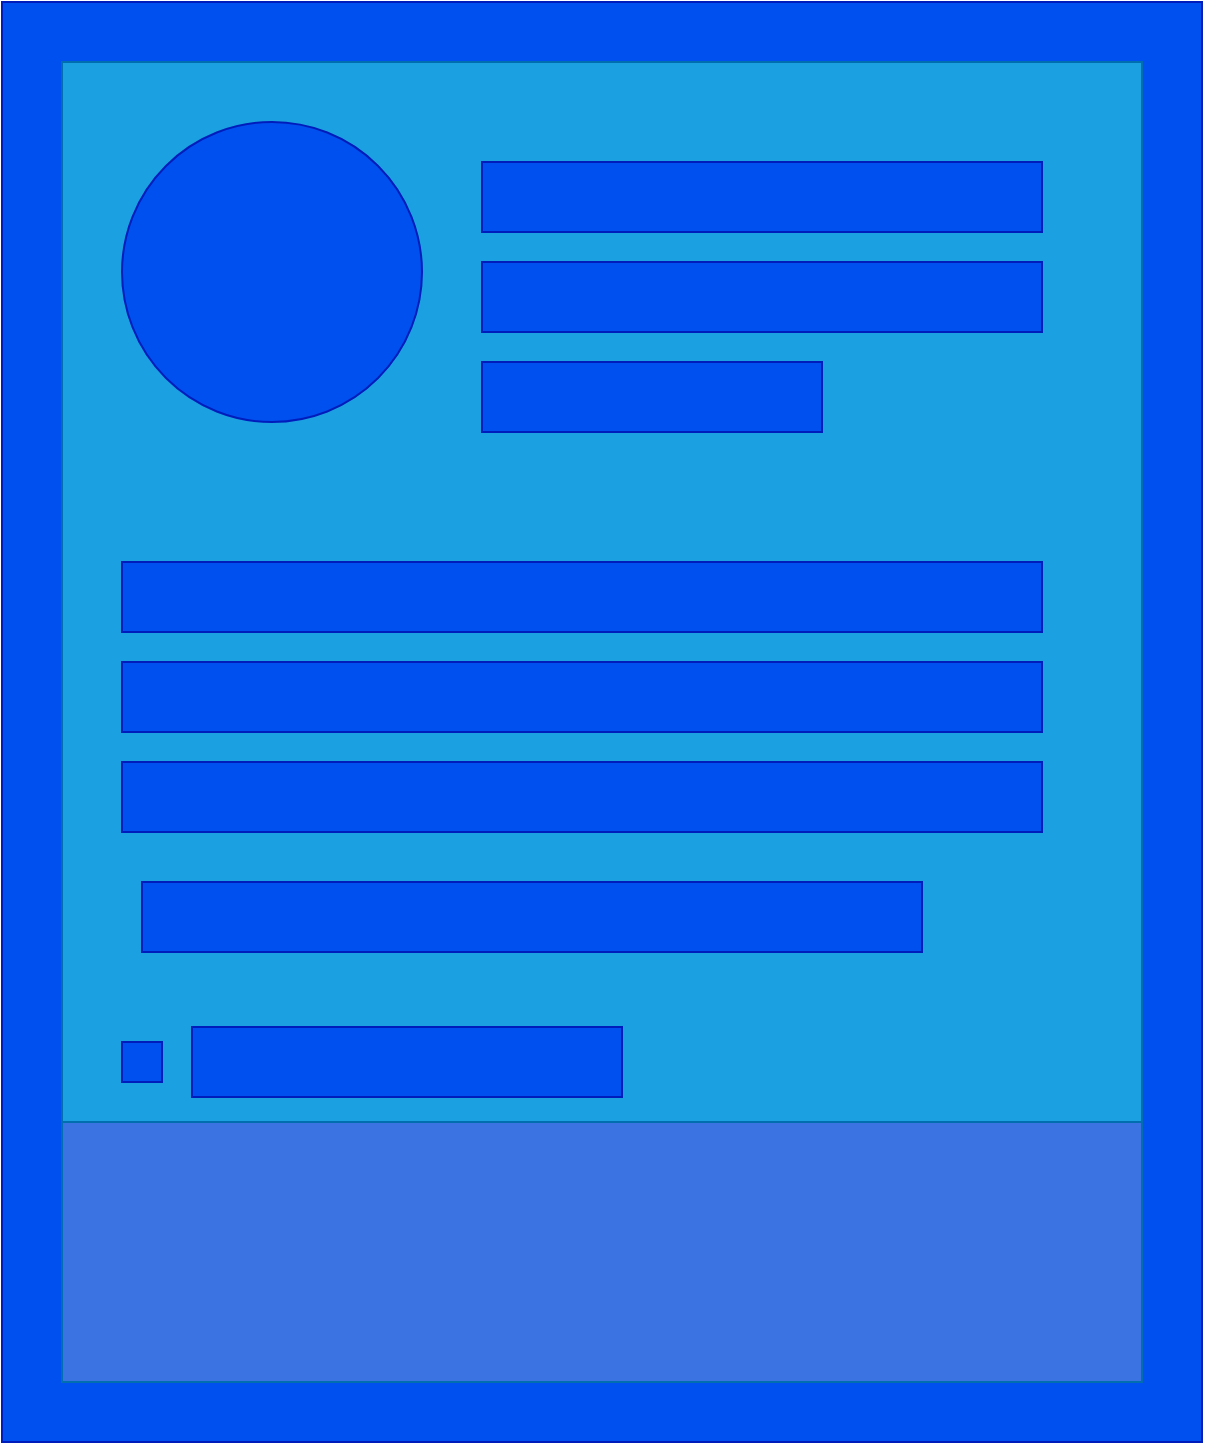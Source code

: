 <mxfile>
    <diagram id="P1YNdk1bGkQekACZ1zbi" name="Page-1">
        <mxGraphModel dx="1066" dy="816" grid="1" gridSize="10" guides="1" tooltips="1" connect="1" arrows="1" fold="1" page="1" pageScale="1" pageWidth="850" pageHeight="1100" math="0" shadow="0">
            <root>
                <mxCell id="0"/>
                <mxCell id="1" parent="0"/>
                <mxCell id="2" value="" style="whiteSpace=wrap;html=1;fillColor=#0050ef;fontColor=#ffffff;strokeColor=#001DBC;" vertex="1" parent="1">
                    <mxGeometry x="120" y="120" width="600" height="720" as="geometry"/>
                </mxCell>
                <mxCell id="3" value="" style="whiteSpace=wrap;html=1;fillColor=#1ba1e2;fontColor=#ffffff;strokeColor=#006EAF;" vertex="1" parent="1">
                    <mxGeometry x="150" y="150" width="540" height="660" as="geometry"/>
                </mxCell>
                <mxCell id="4" value="" style="ellipse;whiteSpace=wrap;html=1;fillColor=#0050ef;fontColor=#ffffff;strokeColor=#001DBC;" vertex="1" parent="1">
                    <mxGeometry x="180" y="180" width="150" height="150" as="geometry"/>
                </mxCell>
                <mxCell id="5" value="" style="whiteSpace=wrap;html=1;fillColor=#0050ef;fontColor=#ffffff;strokeColor=#001DBC;" vertex="1" parent="1">
                    <mxGeometry x="360" y="200" width="280" height="35" as="geometry"/>
                </mxCell>
                <mxCell id="6" value="" style="whiteSpace=wrap;html=1;fillColor=#0050ef;fontColor=#ffffff;strokeColor=#001DBC;" vertex="1" parent="1">
                    <mxGeometry x="360" y="250" width="280" height="35" as="geometry"/>
                </mxCell>
                <mxCell id="7" value="" style="whiteSpace=wrap;html=1;fillColor=#0050ef;fontColor=#ffffff;strokeColor=#001DBC;" vertex="1" parent="1">
                    <mxGeometry x="360" y="300" width="170" height="35" as="geometry"/>
                </mxCell>
                <mxCell id="8" value="" style="whiteSpace=wrap;html=1;fillColor=#0050ef;fontColor=#ffffff;strokeColor=#001DBC;" vertex="1" parent="1">
                    <mxGeometry x="180" y="400" width="460" height="35" as="geometry"/>
                </mxCell>
                <mxCell id="9" value="" style="whiteSpace=wrap;html=1;fillColor=#0050ef;fontColor=#ffffff;strokeColor=#001DBC;" vertex="1" parent="1">
                    <mxGeometry x="180" y="450" width="460" height="35" as="geometry"/>
                </mxCell>
                <mxCell id="10" value="" style="whiteSpace=wrap;html=1;fillColor=#0050ef;fontColor=#ffffff;strokeColor=#001DBC;" vertex="1" parent="1">
                    <mxGeometry x="180" y="500" width="460" height="35" as="geometry"/>
                </mxCell>
                <mxCell id="11" value="" style="whiteSpace=wrap;html=1;fillColor=#0050ef;fontColor=#ffffff;strokeColor=#001DBC;" vertex="1" parent="1">
                    <mxGeometry x="215" y="632.5" width="215" height="35" as="geometry"/>
                </mxCell>
                <mxCell id="12" value="" style="whiteSpace=wrap;html=1;fillColor=#0050ef;fontColor=#ffffff;strokeColor=#001DBC;" vertex="1" parent="1">
                    <mxGeometry x="180" y="640" width="20" height="20" as="geometry"/>
                </mxCell>
                <mxCell id="13" value="" style="whiteSpace=wrap;html=1;fillColor=#0050ef;fontColor=#ffffff;strokeColor=#001DBC;" vertex="1" parent="1">
                    <mxGeometry x="190" y="560" width="390" height="35" as="geometry"/>
                </mxCell>
                <mxCell id="15" value="" style="whiteSpace=wrap;html=1;fillColor=#3B73E2;fontColor=#ffffff;strokeColor=#006EAF;" vertex="1" parent="1">
                    <mxGeometry x="150" y="680" width="540" height="130" as="geometry"/>
                </mxCell>
            </root>
        </mxGraphModel>
    </diagram>
</mxfile>